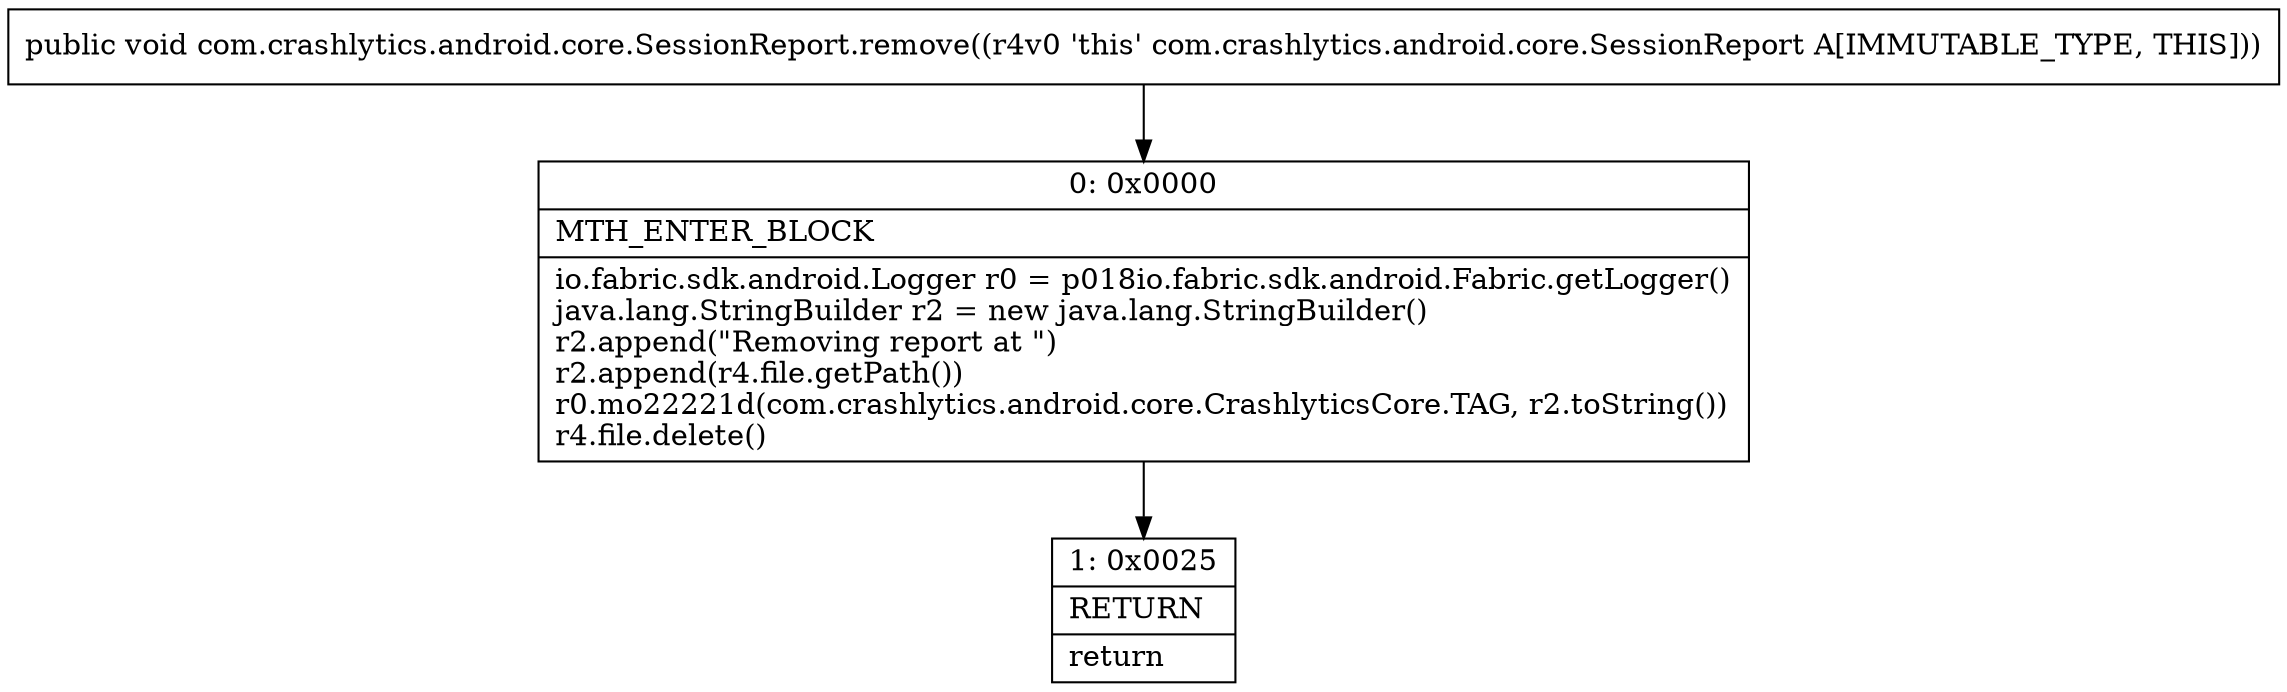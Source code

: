 digraph "CFG forcom.crashlytics.android.core.SessionReport.remove()V" {
Node_0 [shape=record,label="{0\:\ 0x0000|MTH_ENTER_BLOCK\l|io.fabric.sdk.android.Logger r0 = p018io.fabric.sdk.android.Fabric.getLogger()\ljava.lang.StringBuilder r2 = new java.lang.StringBuilder()\lr2.append(\"Removing report at \")\lr2.append(r4.file.getPath())\lr0.mo22221d(com.crashlytics.android.core.CrashlyticsCore.TAG, r2.toString())\lr4.file.delete()\l}"];
Node_1 [shape=record,label="{1\:\ 0x0025|RETURN\l|return\l}"];
MethodNode[shape=record,label="{public void com.crashlytics.android.core.SessionReport.remove((r4v0 'this' com.crashlytics.android.core.SessionReport A[IMMUTABLE_TYPE, THIS])) }"];
MethodNode -> Node_0;
Node_0 -> Node_1;
}

